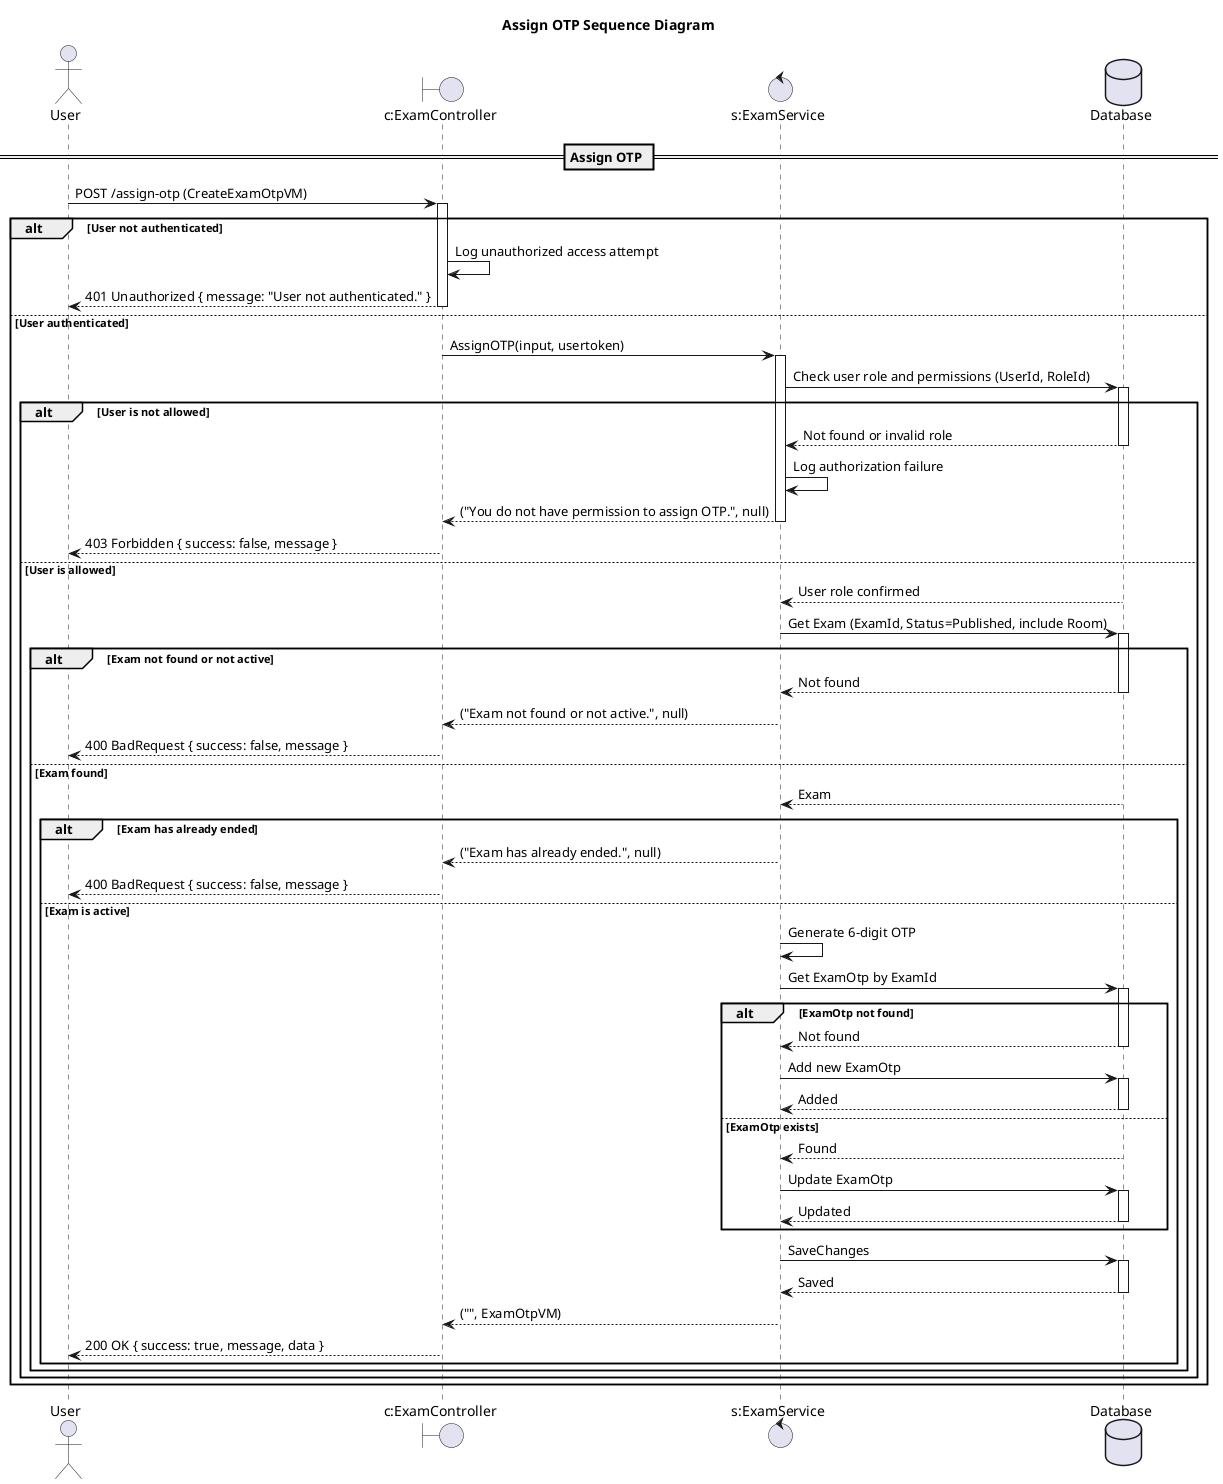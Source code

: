 @startuml

title Assign OTP Sequence Diagram

actor "User" as Client
boundary "c:ExamController" as Controller
control "s:ExamService" as Service
database "Database" as DB

== Assign OTP ==

Client -> Controller: POST /assign-otp (CreateExamOtpVM)
activate Controller

alt User not authenticated
    Controller -> Controller: Log unauthorized access attempt
    Controller --> Client: 401 Unauthorized { message: "User not authenticated." }
    deactivate Controller
else User authenticated
    Controller -> Service: AssignOTP(input, usertoken)
    activate Service

    Service -> DB: Check user role and permissions (UserId, RoleId)
    activate DB
    alt User is not allowed
        DB --> Service: Not found or invalid role
        deactivate DB
        Service -> Service: Log authorization failure
        Service --> Controller: ("You do not have permission to assign OTP.", null)
        deactivate Service
        Controller --> Client: 403 Forbidden { success: false, message }
        deactivate Controller
    else User is allowed
        DB --> Service: User role confirmed
        deactivate DB

        Service -> DB: Get Exam (ExamId, Status=Published, include Room)
        activate DB
        alt Exam not found or not active
            DB --> Service: Not found
            deactivate DB
            Service --> Controller: ("Exam not found or not active.", null)
            deactivate Service
            Controller --> Client: 400 BadRequest { success: false, message }
            deactivate Controller
        else Exam found
            DB --> Service: Exam
            deactivate DB
            alt Exam has already ended
                Service --> Controller: ("Exam has already ended.", null)
                deactivate Service
                Controller --> Client: 400 BadRequest { success: false, message }
                deactivate Controller
            else Exam is active
                Service -> Service: Generate 6-digit OTP
                Service -> DB: Get ExamOtp by ExamId
                activate DB
                alt ExamOtp not found
                    DB --> Service: Not found
                    deactivate DB
                    Service -> DB: Add new ExamOtp
                    activate DB
                    DB --> Service: Added
                    deactivate DB
                else ExamOtp exists
                    DB --> Service: Found
                    deactivate DB
                    Service -> DB: Update ExamOtp
                    activate DB
                    DB --> Service: Updated
                    deactivate DB
                end alt
                Service -> DB: SaveChanges
                activate DB
                DB --> Service: Saved
                deactivate DB
                Service --> Controller: ("", ExamOtpVM)
                deactivate Service
                Controller --> Client: 200 OK { success: true, message, data }
                deactivate Controller
            end alt
        end alt
    end alt
end alt

@enduml 